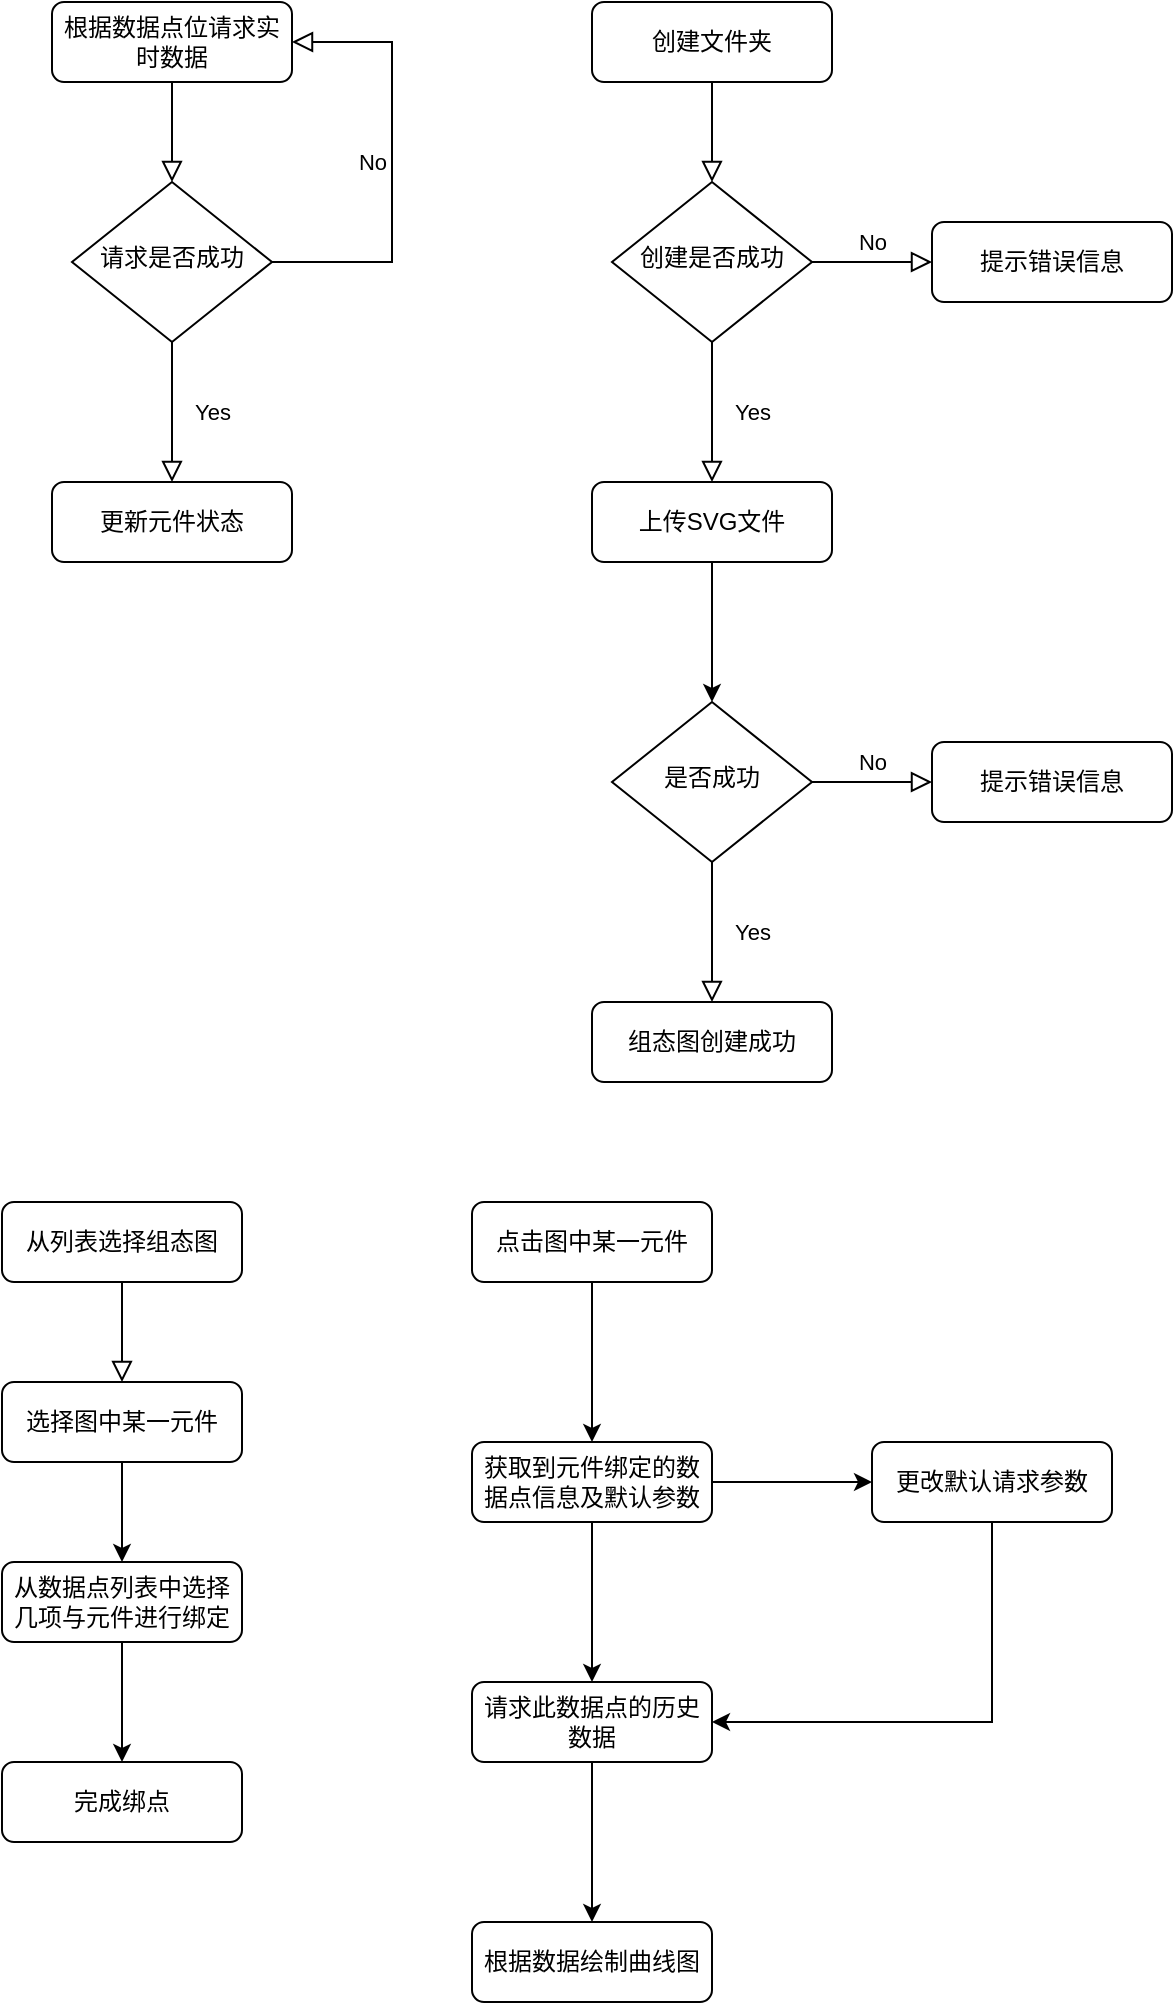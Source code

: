 <mxfile version="12.7.6" type="github"><diagram id="C5RBs43oDa-KdzZeNtuy" name="Page-1"><mxGraphModel dx="1157" dy="577" grid="1" gridSize="10" guides="1" tooltips="1" connect="1" arrows="1" fold="1" page="1" pageScale="1" pageWidth="827" pageHeight="1169" math="0" shadow="0"><root><mxCell id="WIyWlLk6GJQsqaUBKTNV-0"/><mxCell id="WIyWlLk6GJQsqaUBKTNV-1" parent="WIyWlLk6GJQsqaUBKTNV-0"/><mxCell id="WIyWlLk6GJQsqaUBKTNV-2" value="" style="rounded=0;html=1;jettySize=auto;orthogonalLoop=1;fontSize=11;endArrow=block;endFill=0;endSize=8;strokeWidth=1;shadow=0;labelBackgroundColor=none;edgeStyle=orthogonalEdgeStyle;" parent="WIyWlLk6GJQsqaUBKTNV-1" source="WIyWlLk6GJQsqaUBKTNV-3" target="WIyWlLk6GJQsqaUBKTNV-6" edge="1"><mxGeometry relative="1" as="geometry"/></mxCell><mxCell id="WIyWlLk6GJQsqaUBKTNV-3" value="根据数据点位请求实时数据" style="rounded=1;whiteSpace=wrap;html=1;fontSize=12;glass=0;strokeWidth=1;shadow=0;" parent="WIyWlLk6GJQsqaUBKTNV-1" vertex="1"><mxGeometry x="160" y="80" width="120" height="40" as="geometry"/></mxCell><mxCell id="WIyWlLk6GJQsqaUBKTNV-4" value="Yes" style="rounded=0;html=1;jettySize=auto;orthogonalLoop=1;fontSize=11;endArrow=block;endFill=0;endSize=8;strokeWidth=1;shadow=0;labelBackgroundColor=none;edgeStyle=orthogonalEdgeStyle;entryX=0.5;entryY=0;entryDx=0;entryDy=0;" parent="WIyWlLk6GJQsqaUBKTNV-1" source="WIyWlLk6GJQsqaUBKTNV-6" target="WIyWlLk6GJQsqaUBKTNV-12" edge="1"><mxGeometry y="20" relative="1" as="geometry"><mxPoint as="offset"/></mxGeometry></mxCell><mxCell id="WIyWlLk6GJQsqaUBKTNV-5" value="No" style="edgeStyle=orthogonalEdgeStyle;rounded=0;html=1;jettySize=auto;orthogonalLoop=1;fontSize=11;endArrow=block;endFill=0;endSize=8;strokeWidth=1;shadow=0;labelBackgroundColor=none;entryX=1;entryY=0.5;entryDx=0;entryDy=0;exitX=1;exitY=0.5;exitDx=0;exitDy=0;" parent="WIyWlLk6GJQsqaUBKTNV-1" source="WIyWlLk6GJQsqaUBKTNV-6" target="WIyWlLk6GJQsqaUBKTNV-3" edge="1"><mxGeometry y="10" relative="1" as="geometry"><mxPoint as="offset"/><Array as="points"><mxPoint x="330" y="210"/><mxPoint x="330" y="100"/></Array></mxGeometry></mxCell><mxCell id="WIyWlLk6GJQsqaUBKTNV-6" value="请求是否成功" style="rhombus;whiteSpace=wrap;html=1;shadow=0;fontFamily=Helvetica;fontSize=12;align=center;strokeWidth=1;spacing=6;spacingTop=-4;" parent="WIyWlLk6GJQsqaUBKTNV-1" vertex="1"><mxGeometry x="170" y="170" width="100" height="80" as="geometry"/></mxCell><mxCell id="WIyWlLk6GJQsqaUBKTNV-12" value="更新元件状态" style="rounded=1;whiteSpace=wrap;html=1;fontSize=12;glass=0;strokeWidth=1;shadow=0;" parent="WIyWlLk6GJQsqaUBKTNV-1" vertex="1"><mxGeometry x="160" y="320" width="120" height="40" as="geometry"/></mxCell><mxCell id="wdigM2pX4t3X0W38fQIm-0" value="" style="rounded=0;html=1;jettySize=auto;orthogonalLoop=1;fontSize=11;endArrow=block;endFill=0;endSize=8;strokeWidth=1;shadow=0;labelBackgroundColor=none;edgeStyle=orthogonalEdgeStyle;" edge="1" parent="WIyWlLk6GJQsqaUBKTNV-1" source="wdigM2pX4t3X0W38fQIm-1" target="wdigM2pX4t3X0W38fQIm-4"><mxGeometry relative="1" as="geometry"/></mxCell><mxCell id="wdigM2pX4t3X0W38fQIm-1" value="创建文件夹" style="rounded=1;whiteSpace=wrap;html=1;fontSize=12;glass=0;strokeWidth=1;shadow=0;" vertex="1" parent="WIyWlLk6GJQsqaUBKTNV-1"><mxGeometry x="430" y="80" width="120" height="40" as="geometry"/></mxCell><mxCell id="wdigM2pX4t3X0W38fQIm-2" value="Yes" style="rounded=0;html=1;jettySize=auto;orthogonalLoop=1;fontSize=11;endArrow=block;endFill=0;endSize=8;strokeWidth=1;shadow=0;labelBackgroundColor=none;edgeStyle=orthogonalEdgeStyle;entryX=0.5;entryY=0;entryDx=0;entryDy=0;" edge="1" parent="WIyWlLk6GJQsqaUBKTNV-1" source="wdigM2pX4t3X0W38fQIm-4" target="wdigM2pX4t3X0W38fQIm-5"><mxGeometry y="20" relative="1" as="geometry"><mxPoint as="offset"/></mxGeometry></mxCell><mxCell id="wdigM2pX4t3X0W38fQIm-3" value="No" style="edgeStyle=orthogonalEdgeStyle;rounded=0;html=1;jettySize=auto;orthogonalLoop=1;fontSize=11;endArrow=block;endFill=0;endSize=8;strokeWidth=1;shadow=0;labelBackgroundColor=none;exitX=1;exitY=0.5;exitDx=0;exitDy=0;entryX=0;entryY=0.5;entryDx=0;entryDy=0;" edge="1" parent="WIyWlLk6GJQsqaUBKTNV-1" source="wdigM2pX4t3X0W38fQIm-4" target="wdigM2pX4t3X0W38fQIm-6"><mxGeometry y="10" relative="1" as="geometry"><mxPoint as="offset"/><Array as="points"/><mxPoint x="640" y="210" as="targetPoint"/></mxGeometry></mxCell><mxCell id="wdigM2pX4t3X0W38fQIm-4" value="创建是否成功" style="rhombus;whiteSpace=wrap;html=1;shadow=0;fontFamily=Helvetica;fontSize=12;align=center;strokeWidth=1;spacing=6;spacingTop=-4;" vertex="1" parent="WIyWlLk6GJQsqaUBKTNV-1"><mxGeometry x="440" y="170" width="100" height="80" as="geometry"/></mxCell><mxCell id="wdigM2pX4t3X0W38fQIm-15" style="edgeStyle=orthogonalEdgeStyle;rounded=0;orthogonalLoop=1;jettySize=auto;html=1;exitX=0.5;exitY=1;exitDx=0;exitDy=0;entryX=0.5;entryY=0;entryDx=0;entryDy=0;" edge="1" parent="WIyWlLk6GJQsqaUBKTNV-1" source="wdigM2pX4t3X0W38fQIm-5" target="wdigM2pX4t3X0W38fQIm-12"><mxGeometry relative="1" as="geometry"/></mxCell><mxCell id="wdigM2pX4t3X0W38fQIm-5" value="上传SVG文件" style="rounded=1;whiteSpace=wrap;html=1;fontSize=12;glass=0;strokeWidth=1;shadow=0;" vertex="1" parent="WIyWlLk6GJQsqaUBKTNV-1"><mxGeometry x="430" y="320" width="120" height="40" as="geometry"/></mxCell><mxCell id="wdigM2pX4t3X0W38fQIm-6" value="提示错误信息" style="rounded=1;whiteSpace=wrap;html=1;fontSize=12;glass=0;strokeWidth=1;shadow=0;" vertex="1" parent="WIyWlLk6GJQsqaUBKTNV-1"><mxGeometry x="600" y="190" width="120" height="40" as="geometry"/></mxCell><mxCell id="wdigM2pX4t3X0W38fQIm-10" value="Yes" style="rounded=0;html=1;jettySize=auto;orthogonalLoop=1;fontSize=11;endArrow=block;endFill=0;endSize=8;strokeWidth=1;shadow=0;labelBackgroundColor=none;edgeStyle=orthogonalEdgeStyle;entryX=0.5;entryY=0;entryDx=0;entryDy=0;" edge="1" parent="WIyWlLk6GJQsqaUBKTNV-1" source="wdigM2pX4t3X0W38fQIm-12" target="wdigM2pX4t3X0W38fQIm-13"><mxGeometry y="20" relative="1" as="geometry"><mxPoint as="offset"/></mxGeometry></mxCell><mxCell id="wdigM2pX4t3X0W38fQIm-11" value="No" style="edgeStyle=orthogonalEdgeStyle;rounded=0;html=1;jettySize=auto;orthogonalLoop=1;fontSize=11;endArrow=block;endFill=0;endSize=8;strokeWidth=1;shadow=0;labelBackgroundColor=none;exitX=1;exitY=0.5;exitDx=0;exitDy=0;entryX=0;entryY=0.5;entryDx=0;entryDy=0;" edge="1" parent="WIyWlLk6GJQsqaUBKTNV-1" source="wdigM2pX4t3X0W38fQIm-12" target="wdigM2pX4t3X0W38fQIm-14"><mxGeometry y="10" relative="1" as="geometry"><mxPoint as="offset"/><Array as="points"/><mxPoint x="640" y="470" as="targetPoint"/></mxGeometry></mxCell><mxCell id="wdigM2pX4t3X0W38fQIm-12" value="是否成功" style="rhombus;whiteSpace=wrap;html=1;shadow=0;fontFamily=Helvetica;fontSize=12;align=center;strokeWidth=1;spacing=6;spacingTop=-4;" vertex="1" parent="WIyWlLk6GJQsqaUBKTNV-1"><mxGeometry x="440" y="430" width="100" height="80" as="geometry"/></mxCell><mxCell id="wdigM2pX4t3X0W38fQIm-13" value="组态图创建成功" style="rounded=1;whiteSpace=wrap;html=1;fontSize=12;glass=0;strokeWidth=1;shadow=0;" vertex="1" parent="WIyWlLk6GJQsqaUBKTNV-1"><mxGeometry x="430" y="580" width="120" height="40" as="geometry"/></mxCell><mxCell id="wdigM2pX4t3X0W38fQIm-14" value="提示错误信息" style="rounded=1;whiteSpace=wrap;html=1;fontSize=12;glass=0;strokeWidth=1;shadow=0;" vertex="1" parent="WIyWlLk6GJQsqaUBKTNV-1"><mxGeometry x="600" y="450" width="120" height="40" as="geometry"/></mxCell><mxCell id="wdigM2pX4t3X0W38fQIm-16" value="" style="rounded=0;html=1;jettySize=auto;orthogonalLoop=1;fontSize=11;endArrow=block;endFill=0;endSize=8;strokeWidth=1;shadow=0;labelBackgroundColor=none;edgeStyle=orthogonalEdgeStyle;entryX=0.5;entryY=0;entryDx=0;entryDy=0;" edge="1" parent="WIyWlLk6GJQsqaUBKTNV-1" source="wdigM2pX4t3X0W38fQIm-17" target="wdigM2pX4t3X0W38fQIm-22"><mxGeometry relative="1" as="geometry"><mxPoint x="195" y="770" as="targetPoint"/></mxGeometry></mxCell><mxCell id="wdigM2pX4t3X0W38fQIm-17" value="从列表选择组态图" style="rounded=1;whiteSpace=wrap;html=1;fontSize=12;glass=0;strokeWidth=1;shadow=0;" vertex="1" parent="WIyWlLk6GJQsqaUBKTNV-1"><mxGeometry x="135" y="680" width="120" height="40" as="geometry"/></mxCell><mxCell id="wdigM2pX4t3X0W38fQIm-21" style="edgeStyle=orthogonalEdgeStyle;rounded=0;orthogonalLoop=1;jettySize=auto;html=1;exitX=0.5;exitY=1;exitDx=0;exitDy=0;entryX=0.5;entryY=0;entryDx=0;entryDy=0;" edge="1" parent="WIyWlLk6GJQsqaUBKTNV-1" source="wdigM2pX4t3X0W38fQIm-22" target="wdigM2pX4t3X0W38fQIm-28"><mxGeometry relative="1" as="geometry"/></mxCell><mxCell id="wdigM2pX4t3X0W38fQIm-22" value="选择图中某一元件" style="rounded=1;whiteSpace=wrap;html=1;fontSize=12;glass=0;strokeWidth=1;shadow=0;" vertex="1" parent="WIyWlLk6GJQsqaUBKTNV-1"><mxGeometry x="135" y="770" width="120" height="40" as="geometry"/></mxCell><mxCell id="wdigM2pX4t3X0W38fQIm-27" value="完成绑点" style="rounded=1;whiteSpace=wrap;html=1;fontSize=12;glass=0;strokeWidth=1;shadow=0;" vertex="1" parent="WIyWlLk6GJQsqaUBKTNV-1"><mxGeometry x="135" y="960" width="120" height="40" as="geometry"/></mxCell><mxCell id="wdigM2pX4t3X0W38fQIm-29" style="edgeStyle=orthogonalEdgeStyle;rounded=0;orthogonalLoop=1;jettySize=auto;html=1;entryX=0.5;entryY=0;entryDx=0;entryDy=0;" edge="1" parent="WIyWlLk6GJQsqaUBKTNV-1" source="wdigM2pX4t3X0W38fQIm-28" target="wdigM2pX4t3X0W38fQIm-27"><mxGeometry relative="1" as="geometry"/></mxCell><mxCell id="wdigM2pX4t3X0W38fQIm-28" value="从数据点列表中选择几项与元件进行绑定" style="rounded=1;whiteSpace=wrap;html=1;fontSize=12;glass=0;strokeWidth=1;shadow=0;" vertex="1" parent="WIyWlLk6GJQsqaUBKTNV-1"><mxGeometry x="135" y="860" width="120" height="40" as="geometry"/></mxCell><mxCell id="wdigM2pX4t3X0W38fQIm-32" value="" style="edgeStyle=orthogonalEdgeStyle;rounded=0;orthogonalLoop=1;jettySize=auto;html=1;" edge="1" parent="WIyWlLk6GJQsqaUBKTNV-1" source="wdigM2pX4t3X0W38fQIm-30" target="wdigM2pX4t3X0W38fQIm-31"><mxGeometry relative="1" as="geometry"/></mxCell><mxCell id="wdigM2pX4t3X0W38fQIm-30" value="点击图中某一元件" style="rounded=1;whiteSpace=wrap;html=1;fontSize=12;glass=0;strokeWidth=1;shadow=0;" vertex="1" parent="WIyWlLk6GJQsqaUBKTNV-1"><mxGeometry x="370" y="680" width="120" height="40" as="geometry"/></mxCell><mxCell id="wdigM2pX4t3X0W38fQIm-34" value="" style="edgeStyle=orthogonalEdgeStyle;rounded=0;orthogonalLoop=1;jettySize=auto;html=1;" edge="1" parent="WIyWlLk6GJQsqaUBKTNV-1" source="wdigM2pX4t3X0W38fQIm-31" target="wdigM2pX4t3X0W38fQIm-33"><mxGeometry relative="1" as="geometry"/></mxCell><mxCell id="wdigM2pX4t3X0W38fQIm-38" value="" style="edgeStyle=orthogonalEdgeStyle;rounded=0;orthogonalLoop=1;jettySize=auto;html=1;" edge="1" parent="WIyWlLk6GJQsqaUBKTNV-1" source="wdigM2pX4t3X0W38fQIm-31" target="wdigM2pX4t3X0W38fQIm-37"><mxGeometry relative="1" as="geometry"/></mxCell><mxCell id="wdigM2pX4t3X0W38fQIm-31" value="获取到元件绑定的数据点信息及默认参数" style="rounded=1;whiteSpace=wrap;html=1;fontSize=12;glass=0;strokeWidth=1;shadow=0;" vertex="1" parent="WIyWlLk6GJQsqaUBKTNV-1"><mxGeometry x="370" y="800" width="120" height="40" as="geometry"/></mxCell><mxCell id="wdigM2pX4t3X0W38fQIm-39" style="edgeStyle=orthogonalEdgeStyle;rounded=0;orthogonalLoop=1;jettySize=auto;html=1;exitX=0.5;exitY=1;exitDx=0;exitDy=0;entryX=1;entryY=0.5;entryDx=0;entryDy=0;" edge="1" parent="WIyWlLk6GJQsqaUBKTNV-1" source="wdigM2pX4t3X0W38fQIm-37" target="wdigM2pX4t3X0W38fQIm-33"><mxGeometry relative="1" as="geometry"/></mxCell><mxCell id="wdigM2pX4t3X0W38fQIm-37" value="更改默认请求参数" style="rounded=1;whiteSpace=wrap;html=1;fontSize=12;glass=0;strokeWidth=1;shadow=0;" vertex="1" parent="WIyWlLk6GJQsqaUBKTNV-1"><mxGeometry x="570" y="800" width="120" height="40" as="geometry"/></mxCell><mxCell id="wdigM2pX4t3X0W38fQIm-36" value="" style="edgeStyle=orthogonalEdgeStyle;rounded=0;orthogonalLoop=1;jettySize=auto;html=1;" edge="1" parent="WIyWlLk6GJQsqaUBKTNV-1" source="wdigM2pX4t3X0W38fQIm-33" target="wdigM2pX4t3X0W38fQIm-35"><mxGeometry relative="1" as="geometry"/></mxCell><mxCell id="wdigM2pX4t3X0W38fQIm-33" value="请求此数据点的历史数据" style="rounded=1;whiteSpace=wrap;html=1;fontSize=12;glass=0;strokeWidth=1;shadow=0;" vertex="1" parent="WIyWlLk6GJQsqaUBKTNV-1"><mxGeometry x="370" y="920" width="120" height="40" as="geometry"/></mxCell><mxCell id="wdigM2pX4t3X0W38fQIm-35" value="根据数据绘制曲线图" style="rounded=1;whiteSpace=wrap;html=1;fontSize=12;glass=0;strokeWidth=1;shadow=0;" vertex="1" parent="WIyWlLk6GJQsqaUBKTNV-1"><mxGeometry x="370" y="1040" width="120" height="40" as="geometry"/></mxCell></root></mxGraphModel></diagram></mxfile>